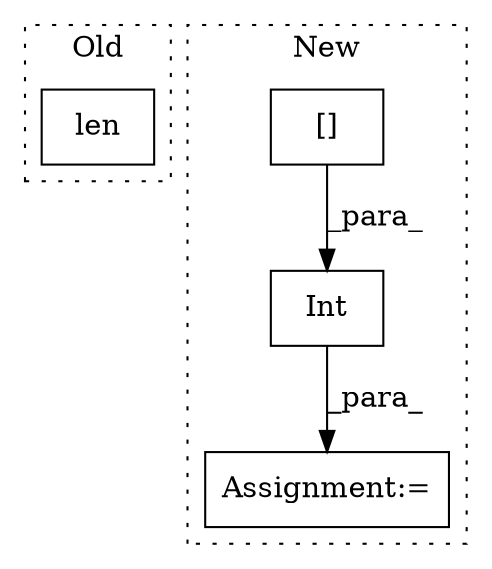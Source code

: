 digraph G {
subgraph cluster0 {
1 [label="len" a="32" s="17251,17267" l="4,1" shape="box"];
label = "Old";
style="dotted";
}
subgraph cluster1 {
2 [label="Int" a="32" s="14934,14960" l="4,1" shape="box"];
3 [label="Assignment:=" a="7" s="14933" l="1" shape="box"];
4 [label="[]" a="2" s="14938,14959" l="20,1" shape="box"];
label = "New";
style="dotted";
}
2 -> 3 [label="_para_"];
4 -> 2 [label="_para_"];
}